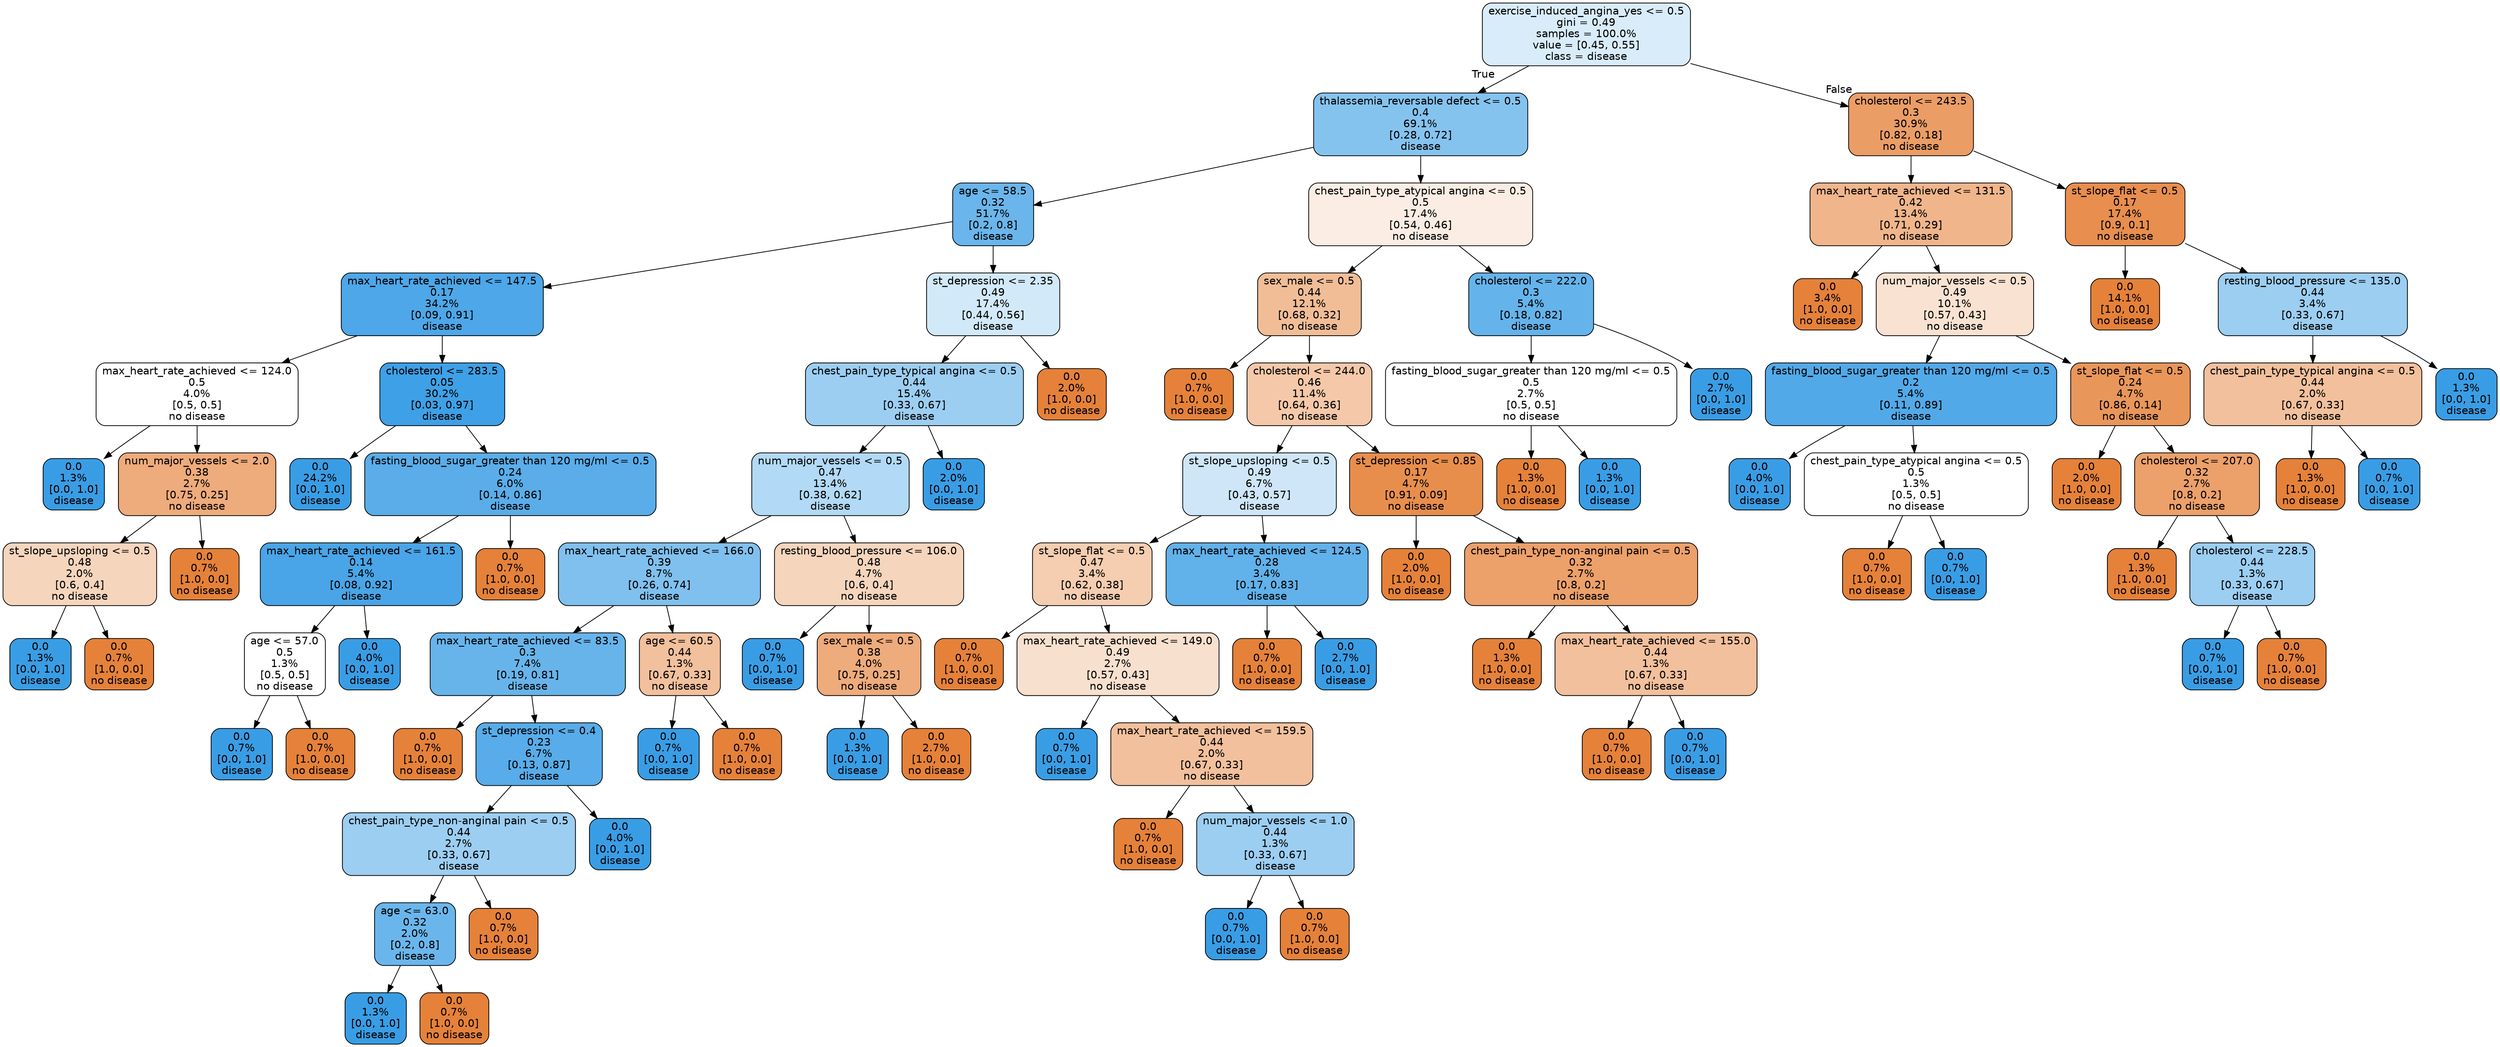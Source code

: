 digraph Tree {
node [shape=box, style="filled, rounded", color="black", fontname=helvetica] ;
edge [fontname=helvetica] ;
0 [label="exercise_induced_angina_yes <= 0.5\ngini = 0.49\nsamples = 100.0%\nvalue = [0.45, 0.55]\nclass = disease", fillcolor="#d9ecfa"] ;
1 [label="thalassemia_reversable defect <= 0.5\n0.4\n69.1%\n[0.28, 0.72]\ndisease", fillcolor="#85c3ef"] ;
0 -> 1 [labeldistance=2.5, labelangle=45, headlabel="True"] ;
2 [label="age <= 58.5\n0.32\n51.7%\n[0.2, 0.8]\ndisease", fillcolor="#6ab5eb"] ;
1 -> 2 ;
3 [label="max_heart_rate_achieved <= 147.5\n0.17\n34.2%\n[0.09, 0.91]\ndisease", fillcolor="#4da7e8"] ;
2 -> 3 ;
4 [label="max_heart_rate_achieved <= 124.0\n0.5\n4.0%\n[0.5, 0.5]\nno disease", fillcolor="#ffffff"] ;
3 -> 4 ;
5 [label="0.0\n1.3%\n[0.0, 1.0]\ndisease", fillcolor="#399de5"] ;
4 -> 5 ;
6 [label="num_major_vessels <= 2.0\n0.38\n2.7%\n[0.75, 0.25]\nno disease", fillcolor="#eeab7b"] ;
4 -> 6 ;
7 [label="st_slope_upsloping <= 0.5\n0.48\n2.0%\n[0.6, 0.4]\nno disease", fillcolor="#f6d5bd"] ;
6 -> 7 ;
8 [label="0.0\n1.3%\n[0.0, 1.0]\ndisease", fillcolor="#399de5"] ;
7 -> 8 ;
9 [label="0.0\n0.7%\n[1.0, 0.0]\nno disease", fillcolor="#e58139"] ;
7 -> 9 ;
10 [label="0.0\n0.7%\n[1.0, 0.0]\nno disease", fillcolor="#e58139"] ;
6 -> 10 ;
11 [label="cholesterol <= 283.5\n0.05\n30.2%\n[0.03, 0.97]\ndisease", fillcolor="#3ea0e6"] ;
3 -> 11 ;
12 [label="0.0\n24.2%\n[0.0, 1.0]\ndisease", fillcolor="#399de5"] ;
11 -> 12 ;
13 [label="fasting_blood_sugar_greater than 120 mg/ml <= 0.5\n0.24\n6.0%\n[0.14, 0.86]\ndisease", fillcolor="#5aade9"] ;
11 -> 13 ;
14 [label="max_heart_rate_achieved <= 161.5\n0.14\n5.4%\n[0.08, 0.92]\ndisease", fillcolor="#49a5e7"] ;
13 -> 14 ;
15 [label="age <= 57.0\n0.5\n1.3%\n[0.5, 0.5]\nno disease", fillcolor="#ffffff"] ;
14 -> 15 ;
16 [label="0.0\n0.7%\n[0.0, 1.0]\ndisease", fillcolor="#399de5"] ;
15 -> 16 ;
17 [label="0.0\n0.7%\n[1.0, 0.0]\nno disease", fillcolor="#e58139"] ;
15 -> 17 ;
18 [label="0.0\n4.0%\n[0.0, 1.0]\ndisease", fillcolor="#399de5"] ;
14 -> 18 ;
19 [label="0.0\n0.7%\n[1.0, 0.0]\nno disease", fillcolor="#e58139"] ;
13 -> 19 ;
20 [label="st_depression <= 2.35\n0.49\n17.4%\n[0.44, 0.56]\ndisease", fillcolor="#d2e9f9"] ;
2 -> 20 ;
21 [label="chest_pain_type_typical angina <= 0.5\n0.44\n15.4%\n[0.33, 0.67]\ndisease", fillcolor="#9ccef2"] ;
20 -> 21 ;
22 [label="num_major_vessels <= 0.5\n0.47\n13.4%\n[0.38, 0.62]\ndisease", fillcolor="#b2d9f5"] ;
21 -> 22 ;
23 [label="max_heart_rate_achieved <= 166.0\n0.39\n8.7%\n[0.26, 0.74]\ndisease", fillcolor="#80c0ee"] ;
22 -> 23 ;
24 [label="max_heart_rate_achieved <= 83.5\n0.3\n7.4%\n[0.19, 0.81]\ndisease", fillcolor="#67b4eb"] ;
23 -> 24 ;
25 [label="0.0\n0.7%\n[1.0, 0.0]\nno disease", fillcolor="#e58139"] ;
24 -> 25 ;
26 [label="st_depression <= 0.4\n0.23\n6.7%\n[0.13, 0.87]\ndisease", fillcolor="#57ace9"] ;
24 -> 26 ;
27 [label="chest_pain_type_non-anginal pain <= 0.5\n0.44\n2.7%\n[0.33, 0.67]\ndisease", fillcolor="#9ccef2"] ;
26 -> 27 ;
28 [label="age <= 63.0\n0.32\n2.0%\n[0.2, 0.8]\ndisease", fillcolor="#6ab6ec"] ;
27 -> 28 ;
29 [label="0.0\n1.3%\n[0.0, 1.0]\ndisease", fillcolor="#399de5"] ;
28 -> 29 ;
30 [label="0.0\n0.7%\n[1.0, 0.0]\nno disease", fillcolor="#e58139"] ;
28 -> 30 ;
31 [label="0.0\n0.7%\n[1.0, 0.0]\nno disease", fillcolor="#e58139"] ;
27 -> 31 ;
32 [label="0.0\n4.0%\n[0.0, 1.0]\ndisease", fillcolor="#399de5"] ;
26 -> 32 ;
33 [label="age <= 60.5\n0.44\n1.3%\n[0.67, 0.33]\nno disease", fillcolor="#f2c09c"] ;
23 -> 33 ;
34 [label="0.0\n0.7%\n[0.0, 1.0]\ndisease", fillcolor="#399de5"] ;
33 -> 34 ;
35 [label="0.0\n0.7%\n[1.0, 0.0]\nno disease", fillcolor="#e58139"] ;
33 -> 35 ;
36 [label="resting_blood_pressure <= 106.0\n0.48\n4.7%\n[0.6, 0.4]\nno disease", fillcolor="#f6d5bd"] ;
22 -> 36 ;
37 [label="0.0\n0.7%\n[0.0, 1.0]\ndisease", fillcolor="#399de5"] ;
36 -> 37 ;
38 [label="sex_male <= 0.5\n0.38\n4.0%\n[0.75, 0.25]\nno disease", fillcolor="#eeab7b"] ;
36 -> 38 ;
39 [label="0.0\n1.3%\n[0.0, 1.0]\ndisease", fillcolor="#399de5"] ;
38 -> 39 ;
40 [label="0.0\n2.7%\n[1.0, 0.0]\nno disease", fillcolor="#e58139"] ;
38 -> 40 ;
41 [label="0.0\n2.0%\n[0.0, 1.0]\ndisease", fillcolor="#399de5"] ;
21 -> 41 ;
42 [label="0.0\n2.0%\n[1.0, 0.0]\nno disease", fillcolor="#e58139"] ;
20 -> 42 ;
43 [label="chest_pain_type_atypical angina <= 0.5\n0.5\n17.4%\n[0.54, 0.46]\nno disease", fillcolor="#fbede3"] ;
1 -> 43 ;
44 [label="sex_male <= 0.5\n0.44\n12.1%\n[0.68, 0.32]\nno disease", fillcolor="#f1bd97"] ;
43 -> 44 ;
45 [label="0.0\n0.7%\n[1.0, 0.0]\nno disease", fillcolor="#e58139"] ;
44 -> 45 ;
46 [label="cholesterol <= 244.0\n0.46\n11.4%\n[0.64, 0.36]\nno disease", fillcolor="#f4c8a8"] ;
44 -> 46 ;
47 [label="st_slope_upsloping <= 0.5\n0.49\n6.7%\n[0.43, 0.57]\ndisease", fillcolor="#cee6f8"] ;
46 -> 47 ;
48 [label="st_slope_flat <= 0.5\n0.47\n3.4%\n[0.62, 0.38]\nno disease", fillcolor="#f5cdb0"] ;
47 -> 48 ;
49 [label="0.0\n0.7%\n[1.0, 0.0]\nno disease", fillcolor="#e58139"] ;
48 -> 49 ;
50 [label="max_heart_rate_achieved <= 149.0\n0.49\n2.7%\n[0.57, 0.43]\nno disease", fillcolor="#f8e0ce"] ;
48 -> 50 ;
51 [label="0.0\n0.7%\n[0.0, 1.0]\ndisease", fillcolor="#399de5"] ;
50 -> 51 ;
52 [label="max_heart_rate_achieved <= 159.5\n0.44\n2.0%\n[0.67, 0.33]\nno disease", fillcolor="#f2c09c"] ;
50 -> 52 ;
53 [label="0.0\n0.7%\n[1.0, 0.0]\nno disease", fillcolor="#e58139"] ;
52 -> 53 ;
54 [label="num_major_vessels <= 1.0\n0.44\n1.3%\n[0.33, 0.67]\ndisease", fillcolor="#9ccef2"] ;
52 -> 54 ;
55 [label="0.0\n0.7%\n[0.0, 1.0]\ndisease", fillcolor="#399de5"] ;
54 -> 55 ;
56 [label="0.0\n0.7%\n[1.0, 0.0]\nno disease", fillcolor="#e58139"] ;
54 -> 56 ;
57 [label="max_heart_rate_achieved <= 124.5\n0.28\n3.4%\n[0.17, 0.83]\ndisease", fillcolor="#61b1ea"] ;
47 -> 57 ;
58 [label="0.0\n0.7%\n[1.0, 0.0]\nno disease", fillcolor="#e58139"] ;
57 -> 58 ;
59 [label="0.0\n2.7%\n[0.0, 1.0]\ndisease", fillcolor="#399de5"] ;
57 -> 59 ;
60 [label="st_depression <= 0.85\n0.17\n4.7%\n[0.91, 0.09]\nno disease", fillcolor="#e88e4d"] ;
46 -> 60 ;
61 [label="0.0\n2.0%\n[1.0, 0.0]\nno disease", fillcolor="#e58139"] ;
60 -> 61 ;
62 [label="chest_pain_type_non-anginal pain <= 0.5\n0.32\n2.7%\n[0.8, 0.2]\nno disease", fillcolor="#eca06a"] ;
60 -> 62 ;
63 [label="0.0\n1.3%\n[1.0, 0.0]\nno disease", fillcolor="#e58139"] ;
62 -> 63 ;
64 [label="max_heart_rate_achieved <= 155.0\n0.44\n1.3%\n[0.67, 0.33]\nno disease", fillcolor="#f2c09c"] ;
62 -> 64 ;
65 [label="0.0\n0.7%\n[1.0, 0.0]\nno disease", fillcolor="#e58139"] ;
64 -> 65 ;
66 [label="0.0\n0.7%\n[0.0, 1.0]\ndisease", fillcolor="#399de5"] ;
64 -> 66 ;
67 [label="cholesterol <= 222.0\n0.3\n5.4%\n[0.18, 0.82]\ndisease", fillcolor="#65b3eb"] ;
43 -> 67 ;
68 [label="fasting_blood_sugar_greater than 120 mg/ml <= 0.5\n0.5\n2.7%\n[0.5, 0.5]\nno disease", fillcolor="#ffffff"] ;
67 -> 68 ;
69 [label="0.0\n1.3%\n[1.0, 0.0]\nno disease", fillcolor="#e58139"] ;
68 -> 69 ;
70 [label="0.0\n1.3%\n[0.0, 1.0]\ndisease", fillcolor="#399de5"] ;
68 -> 70 ;
71 [label="0.0\n2.7%\n[0.0, 1.0]\ndisease", fillcolor="#399de5"] ;
67 -> 71 ;
72 [label="cholesterol <= 243.5\n0.3\n30.9%\n[0.82, 0.18]\nno disease", fillcolor="#eb9d66"] ;
0 -> 72 [labeldistance=2.5, labelangle=-45, headlabel="False"] ;
73 [label="max_heart_rate_achieved <= 131.5\n0.42\n13.4%\n[0.71, 0.29]\nno disease", fillcolor="#f0b58b"] ;
72 -> 73 ;
74 [label="0.0\n3.4%\n[1.0, 0.0]\nno disease", fillcolor="#e58139"] ;
73 -> 74 ;
75 [label="num_major_vessels <= 0.5\n0.49\n10.1%\n[0.57, 0.43]\nno disease", fillcolor="#f9e2d1"] ;
73 -> 75 ;
76 [label="fasting_blood_sugar_greater than 120 mg/ml <= 0.5\n0.2\n5.4%\n[0.11, 0.89]\ndisease", fillcolor="#52a9e8"] ;
75 -> 76 ;
77 [label="0.0\n4.0%\n[0.0, 1.0]\ndisease", fillcolor="#399de5"] ;
76 -> 77 ;
78 [label="chest_pain_type_atypical angina <= 0.5\n0.5\n1.3%\n[0.5, 0.5]\nno disease", fillcolor="#ffffff"] ;
76 -> 78 ;
79 [label="0.0\n0.7%\n[1.0, 0.0]\nno disease", fillcolor="#e58139"] ;
78 -> 79 ;
80 [label="0.0\n0.7%\n[0.0, 1.0]\ndisease", fillcolor="#399de5"] ;
78 -> 80 ;
81 [label="st_slope_flat <= 0.5\n0.24\n4.7%\n[0.86, 0.14]\nno disease", fillcolor="#e9965a"] ;
75 -> 81 ;
82 [label="0.0\n2.0%\n[1.0, 0.0]\nno disease", fillcolor="#e58139"] ;
81 -> 82 ;
83 [label="cholesterol <= 207.0\n0.32\n2.7%\n[0.8, 0.2]\nno disease", fillcolor="#eca06a"] ;
81 -> 83 ;
84 [label="0.0\n1.3%\n[1.0, 0.0]\nno disease", fillcolor="#e58139"] ;
83 -> 84 ;
85 [label="cholesterol <= 228.5\n0.44\n1.3%\n[0.33, 0.67]\ndisease", fillcolor="#9ccef2"] ;
83 -> 85 ;
86 [label="0.0\n0.7%\n[0.0, 1.0]\ndisease", fillcolor="#399de5"] ;
85 -> 86 ;
87 [label="0.0\n0.7%\n[1.0, 0.0]\nno disease", fillcolor="#e58139"] ;
85 -> 87 ;
88 [label="st_slope_flat <= 0.5\n0.17\n17.4%\n[0.9, 0.1]\nno disease", fillcolor="#e88e4e"] ;
72 -> 88 ;
89 [label="0.0\n14.1%\n[1.0, 0.0]\nno disease", fillcolor="#e58139"] ;
88 -> 89 ;
90 [label="resting_blood_pressure <= 135.0\n0.44\n3.4%\n[0.33, 0.67]\ndisease", fillcolor="#9ccef2"] ;
88 -> 90 ;
91 [label="chest_pain_type_typical angina <= 0.5\n0.44\n2.0%\n[0.67, 0.33]\nno disease", fillcolor="#f2c09c"] ;
90 -> 91 ;
92 [label="0.0\n1.3%\n[1.0, 0.0]\nno disease", fillcolor="#e58139"] ;
91 -> 92 ;
93 [label="0.0\n0.7%\n[0.0, 1.0]\ndisease", fillcolor="#399de5"] ;
91 -> 93 ;
94 [label="0.0\n1.3%\n[0.0, 1.0]\ndisease", fillcolor="#399de5"] ;
90 -> 94 ;
}
